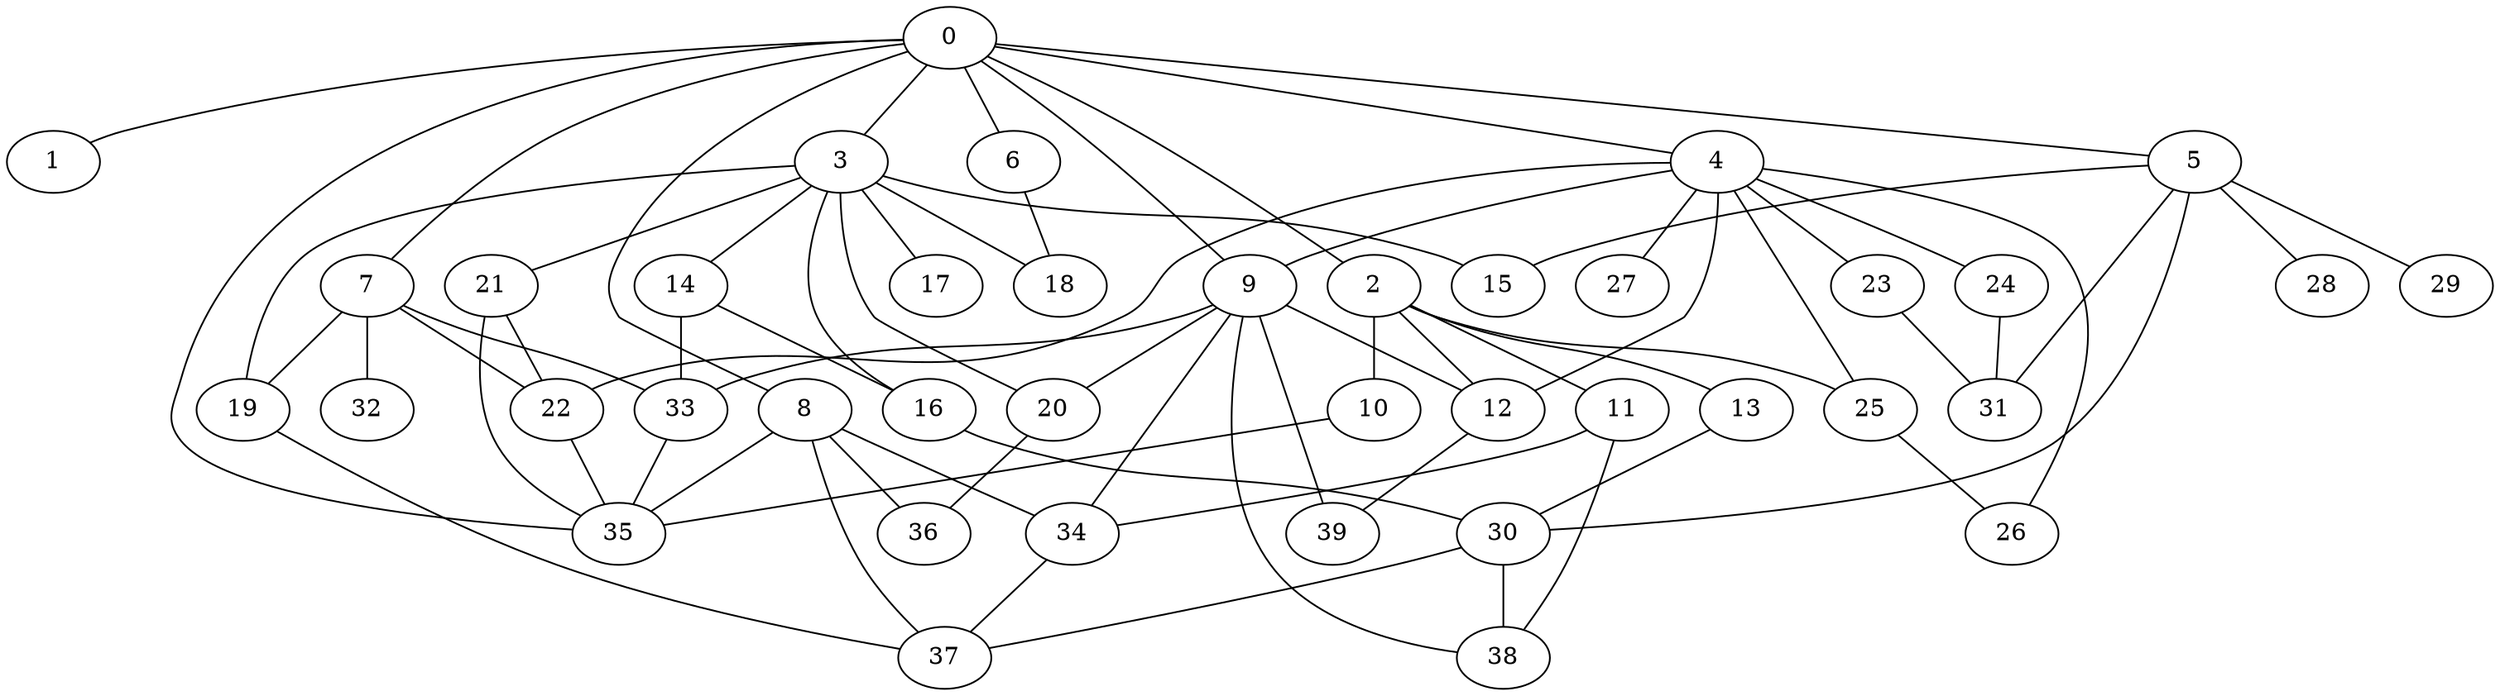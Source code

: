 
graph graphname {
    0 -- 1
0 -- 2
0 -- 3
0 -- 4
0 -- 5
0 -- 6
0 -- 7
0 -- 8
0 -- 9
0 -- 35
2 -- 10
2 -- 11
2 -- 12
2 -- 13
2 -- 25
3 -- 14
3 -- 15
3 -- 16
3 -- 17
3 -- 18
3 -- 19
3 -- 20
3 -- 21
4 -- 22
4 -- 23
4 -- 24
4 -- 25
4 -- 26
4 -- 27
4 -- 12
4 -- 9
5 -- 28
5 -- 29
5 -- 30
5 -- 31
5 -- 15
6 -- 18
7 -- 32
7 -- 33
7 -- 19
7 -- 22
8 -- 34
8 -- 35
8 -- 36
8 -- 37
9 -- 38
9 -- 39
9 -- 34
9 -- 33
9 -- 20
9 -- 12
10 -- 35
11 -- 34
11 -- 38
12 -- 39
13 -- 30
14 -- 33
14 -- 16
16 -- 30
19 -- 37
20 -- 36
21 -- 35
21 -- 22
22 -- 35
23 -- 31
24 -- 31
25 -- 26
30 -- 37
30 -- 38
33 -- 35
34 -- 37

}
